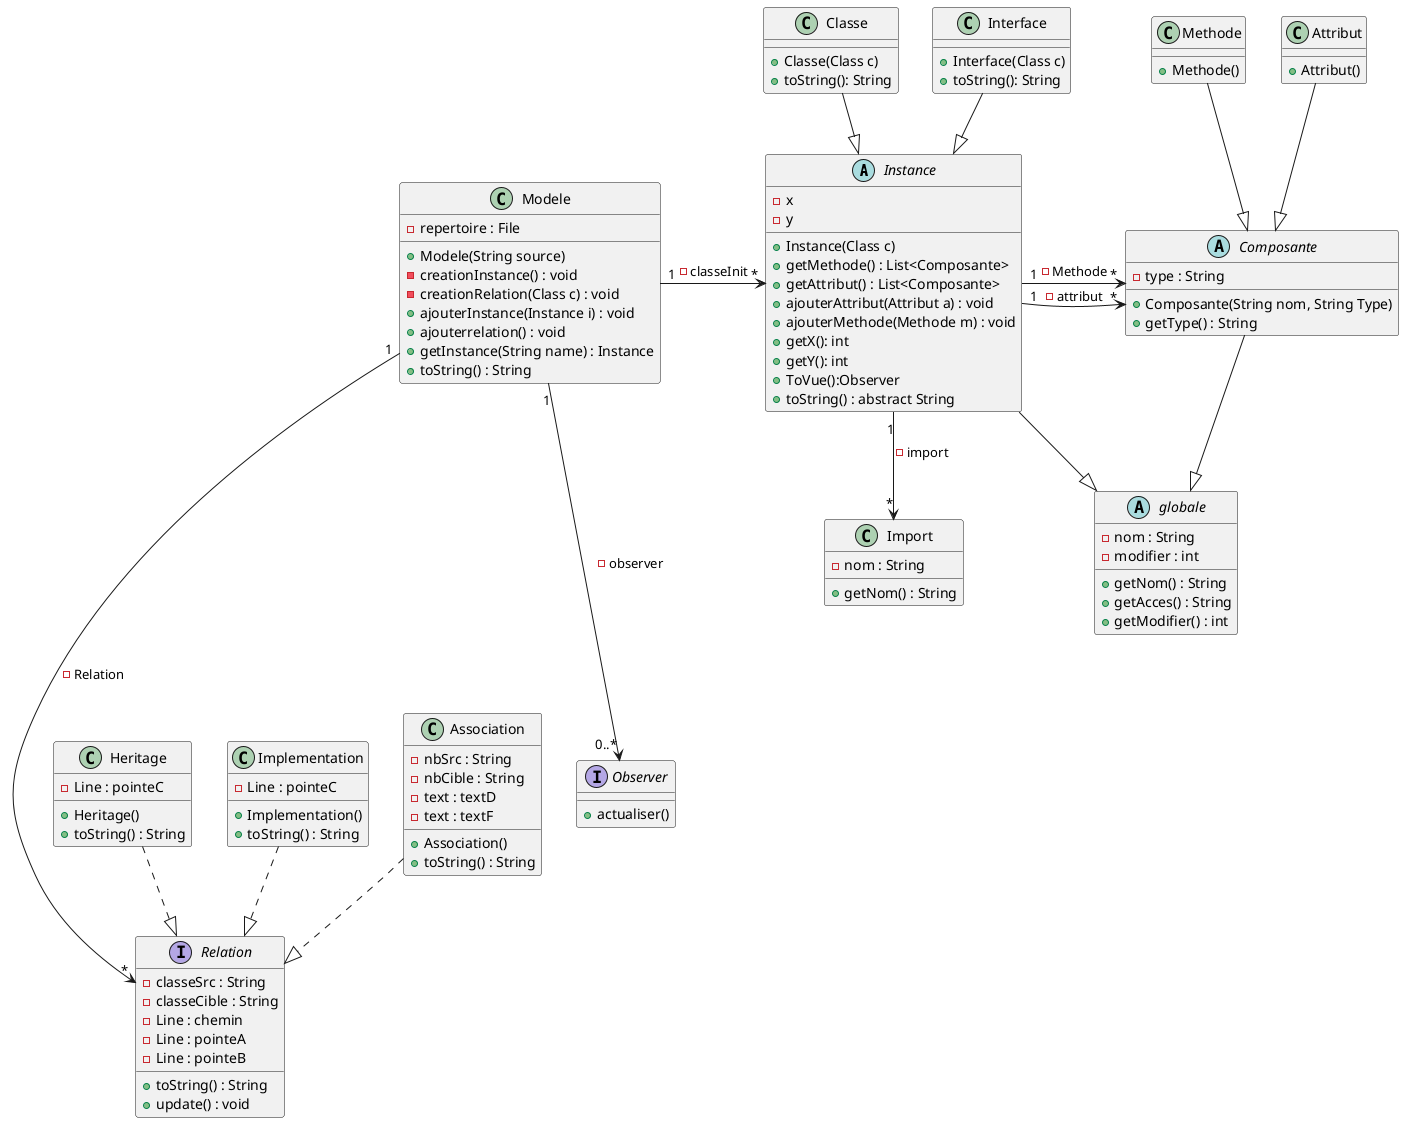@startuml
'https://plantuml.com/sequence-diagram

abstract Instance{
    - x
    - y
    +Instance(Class c)
    +getMethode() : List<Composante>
    +getAttribut() : List<Composante>
    +ajouterAttribut(Attribut a) : void
    +ajouterMethode(Methode m) : void
    +getX(): int
    +getY(): int
    +ToVue():Observer
    +toString() : abstract String
}

class Classe{
    +Classe(Class c)
    +toString(): String
}

class Interface{
    +Interface(Class c)
    +toString(): String
}

abstract Composante{
    -type : String
    +Composante(String nom, String Type)
    +getType() : String

}

class Methode{
    +Methode()
}

class Attribut{
    +Attribut()
}

class Import{
    -nom : String
    +getNom() : String
}

class Modele{
    -repertoire : File
    +Modele(String source)
    -creationInstance() : void
    -creationRelation(Class c) : void
    +ajouterInstance(Instance i) : void
    +ajouterrelation() : void
    +getInstance(String name) : Instance
    +toString() : String
}

interface Relation{
    -classeSrc : String
    -classeCible : String
    -Line : chemin
    -Line : pointeA
    -Line : pointeB
    +toString() : String
    +update() : void
}

class Heritage{
    -Line : pointeC
    +Heritage()
    +toString() : String
}

class Implementation{
    -Line : pointeC
    +Implementation()
    +toString() : String
}

class Association {
    -nbSrc : String
    -nbCible : String
    -text : textD
    -text : textF
    +Association()
    +toString() : String
}

abstract globale{
    -nom : String
    -modifier : int
    +getNom() : String
    +getAcces() : String
    +getModifier() : int
}

interface Observer{
    +actualiser()
}

Modele "1" ---> "0..*" Observer : -observer
Instance--|>globale
Composante--|>globale
Modele "1" -> "*" Instance  : -classeInit
Instance "1" -> "*" Composante : -attribut
Instance "1" -> "*" Composante : -Methode
Instance "1" --> "*" Import : -import
Classe --|> Instance
Interface --|> Instance
Methode --|> Composante
Attribut --|> Composante
Modele "1" ----> "*"  Relation : -Relation
Association ..|> Relation
Heritage ..|> Relation
Implementation ..|> Relation
@enduml